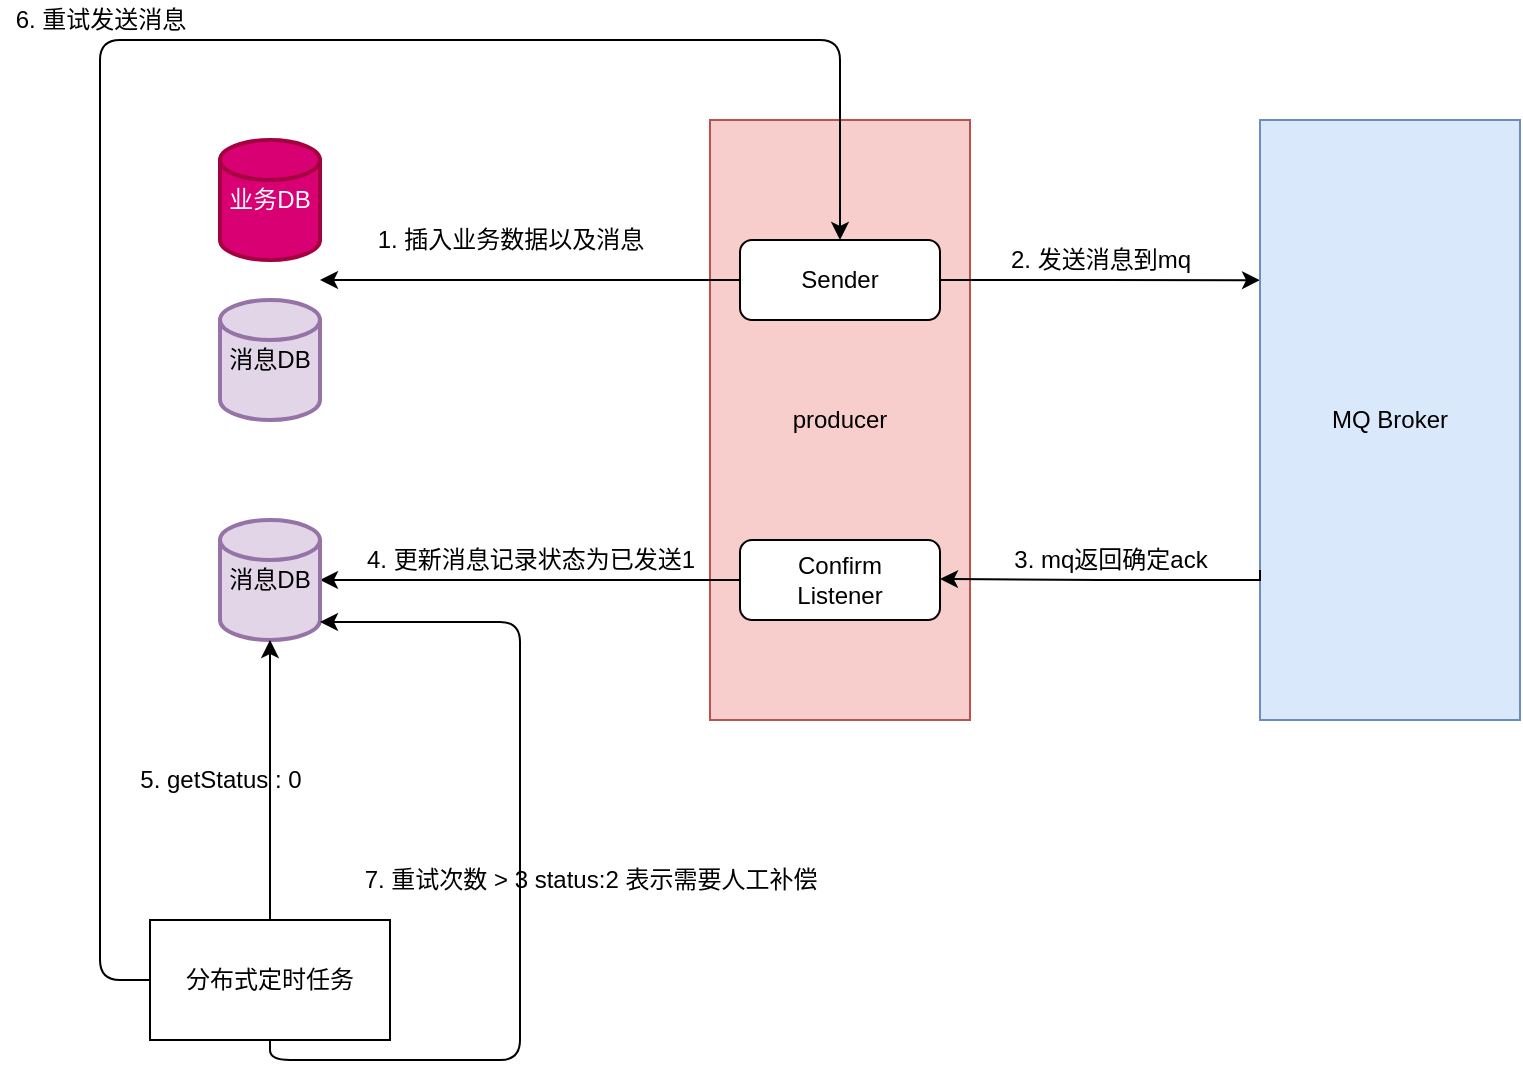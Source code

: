 <mxfile version="14.1.1" type="github">
  <diagram id="gbhnheyR5VKLEo0fLliC" name="第 1 页">
    <mxGraphModel dx="1368" dy="641" grid="1" gridSize="10" guides="1" tooltips="1" connect="1" arrows="1" fold="1" page="1" pageScale="1" pageWidth="827" pageHeight="1169" math="0" shadow="0">
      <root>
        <mxCell id="0" />
        <mxCell id="1" parent="0" />
        <mxCell id="odurVu-BpZ1vZmtzO7_A-1" value="producer" style="rounded=0;whiteSpace=wrap;html=1;fillColor=#f8cecc;strokeColor=#b85450;" vertex="1" parent="1">
          <mxGeometry x="405" y="300" width="130" height="300" as="geometry" />
        </mxCell>
        <mxCell id="odurVu-BpZ1vZmtzO7_A-12" style="edgeStyle=orthogonalEdgeStyle;rounded=0;orthogonalLoop=1;jettySize=auto;html=1;" edge="1" parent="1" source="odurVu-BpZ1vZmtzO7_A-3">
          <mxGeometry relative="1" as="geometry">
            <mxPoint x="210" y="380" as="targetPoint" />
          </mxGeometry>
        </mxCell>
        <mxCell id="odurVu-BpZ1vZmtzO7_A-20" style="edgeStyle=orthogonalEdgeStyle;rounded=0;orthogonalLoop=1;jettySize=auto;html=1;entryX=0;entryY=0.267;entryDx=0;entryDy=0;entryPerimeter=0;" edge="1" parent="1" source="odurVu-BpZ1vZmtzO7_A-3" target="odurVu-BpZ1vZmtzO7_A-15">
          <mxGeometry relative="1" as="geometry">
            <mxPoint x="680" y="380" as="targetPoint" />
          </mxGeometry>
        </mxCell>
        <mxCell id="odurVu-BpZ1vZmtzO7_A-3" value="Sender" style="rounded=1;whiteSpace=wrap;html=1;" vertex="1" parent="1">
          <mxGeometry x="420" y="360" width="100" height="40" as="geometry" />
        </mxCell>
        <mxCell id="odurVu-BpZ1vZmtzO7_A-4" style="edgeStyle=orthogonalEdgeStyle;rounded=0;orthogonalLoop=1;jettySize=auto;html=1;exitX=0.5;exitY=1;exitDx=0;exitDy=0;" edge="1" parent="1" source="odurVu-BpZ1vZmtzO7_A-3" target="odurVu-BpZ1vZmtzO7_A-3">
          <mxGeometry relative="1" as="geometry" />
        </mxCell>
        <mxCell id="odurVu-BpZ1vZmtzO7_A-29" style="edgeStyle=orthogonalEdgeStyle;rounded=0;orthogonalLoop=1;jettySize=auto;html=1;entryX=1;entryY=0.5;entryDx=0;entryDy=0;entryPerimeter=0;" edge="1" parent="1" source="odurVu-BpZ1vZmtzO7_A-6" target="odurVu-BpZ1vZmtzO7_A-28">
          <mxGeometry relative="1" as="geometry" />
        </mxCell>
        <mxCell id="odurVu-BpZ1vZmtzO7_A-6" value="Confirm&lt;br&gt;Listener" style="rounded=1;whiteSpace=wrap;html=1;" vertex="1" parent="1">
          <mxGeometry x="420" y="510" width="100" height="40" as="geometry" />
        </mxCell>
        <mxCell id="odurVu-BpZ1vZmtzO7_A-8" value="业务DB" style="strokeWidth=2;html=1;shape=mxgraph.flowchart.database;whiteSpace=wrap;fillColor=#d80073;strokeColor=#A50040;fontColor=#ffffff;" vertex="1" parent="1">
          <mxGeometry x="160" y="310" width="50" height="60" as="geometry" />
        </mxCell>
        <mxCell id="odurVu-BpZ1vZmtzO7_A-11" value="消息DB" style="strokeWidth=2;html=1;shape=mxgraph.flowchart.database;whiteSpace=wrap;fillColor=#e1d5e7;strokeColor=#9673a6;" vertex="1" parent="1">
          <mxGeometry x="160" y="390" width="50" height="60" as="geometry" />
        </mxCell>
        <mxCell id="odurVu-BpZ1vZmtzO7_A-13" value="1. 插入业务数据以及消息" style="text;html=1;align=center;verticalAlign=middle;resizable=0;points=[];autosize=1;" vertex="1" parent="1">
          <mxGeometry x="230" y="350" width="150" height="20" as="geometry" />
        </mxCell>
        <mxCell id="odurVu-BpZ1vZmtzO7_A-15" value="MQ Broker" style="rounded=0;whiteSpace=wrap;html=1;fillColor=#dae8fc;strokeColor=#6c8ebf;" vertex="1" parent="1">
          <mxGeometry x="680" y="300" width="130" height="300" as="geometry" />
        </mxCell>
        <mxCell id="odurVu-BpZ1vZmtzO7_A-21" value="2. 发送消息到mq" style="text;html=1;align=center;verticalAlign=middle;resizable=0;points=[];autosize=1;" vertex="1" parent="1">
          <mxGeometry x="545" y="360" width="110" height="20" as="geometry" />
        </mxCell>
        <mxCell id="odurVu-BpZ1vZmtzO7_A-26" style="edgeStyle=orthogonalEdgeStyle;rounded=0;orthogonalLoop=1;jettySize=auto;html=1;exitX=0;exitY=0.75;exitDx=0;exitDy=0;" edge="1" parent="1" source="odurVu-BpZ1vZmtzO7_A-15">
          <mxGeometry relative="1" as="geometry">
            <mxPoint x="520" y="529.5" as="targetPoint" />
            <mxPoint x="600" y="560" as="sourcePoint" />
            <Array as="points">
              <mxPoint x="680" y="530" />
              <mxPoint x="600" y="530" />
            </Array>
          </mxGeometry>
        </mxCell>
        <mxCell id="odurVu-BpZ1vZmtzO7_A-27" value="3. mq返回确定ack" style="text;html=1;align=center;verticalAlign=middle;resizable=0;points=[];autosize=1;" vertex="1" parent="1">
          <mxGeometry x="550" y="510" width="110" height="20" as="geometry" />
        </mxCell>
        <mxCell id="odurVu-BpZ1vZmtzO7_A-28" value="消息DB" style="strokeWidth=2;html=1;shape=mxgraph.flowchart.database;whiteSpace=wrap;fillColor=#e1d5e7;strokeColor=#9673a6;" vertex="1" parent="1">
          <mxGeometry x="160" y="500" width="50" height="60" as="geometry" />
        </mxCell>
        <mxCell id="odurVu-BpZ1vZmtzO7_A-30" value="4. 更新消息记录状态为已发送1" style="text;html=1;align=center;verticalAlign=middle;resizable=0;points=[];autosize=1;" vertex="1" parent="1">
          <mxGeometry x="225" y="510" width="180" height="20" as="geometry" />
        </mxCell>
        <mxCell id="odurVu-BpZ1vZmtzO7_A-32" style="edgeStyle=orthogonalEdgeStyle;rounded=0;orthogonalLoop=1;jettySize=auto;html=1;entryX=0.5;entryY=1;entryDx=0;entryDy=0;entryPerimeter=0;" edge="1" parent="1" source="odurVu-BpZ1vZmtzO7_A-31" target="odurVu-BpZ1vZmtzO7_A-28">
          <mxGeometry relative="1" as="geometry" />
        </mxCell>
        <mxCell id="odurVu-BpZ1vZmtzO7_A-31" value="分布式定时任务" style="rounded=0;whiteSpace=wrap;html=1;" vertex="1" parent="1">
          <mxGeometry x="125" y="700" width="120" height="60" as="geometry" />
        </mxCell>
        <mxCell id="odurVu-BpZ1vZmtzO7_A-33" value="5. getStatus : 0" style="text;html=1;align=center;verticalAlign=middle;resizable=0;points=[];autosize=1;" vertex="1" parent="1">
          <mxGeometry x="110" y="620" width="100" height="20" as="geometry" />
        </mxCell>
        <mxCell id="odurVu-BpZ1vZmtzO7_A-36" value="" style="endArrow=classic;html=1;edgeStyle=orthogonalEdgeStyle;exitX=0.5;exitY=1;exitDx=0;exitDy=0;entryX=1;entryY=0.85;entryDx=0;entryDy=0;entryPerimeter=0;" edge="1" parent="1" source="odurVu-BpZ1vZmtzO7_A-31" target="odurVu-BpZ1vZmtzO7_A-28">
          <mxGeometry width="50" height="50" relative="1" as="geometry">
            <mxPoint x="350" y="790" as="sourcePoint" />
            <mxPoint x="400" y="740" as="targetPoint" />
            <Array as="points">
              <mxPoint x="185" y="770" />
              <mxPoint x="310" y="770" />
              <mxPoint x="310" y="551" />
            </Array>
          </mxGeometry>
        </mxCell>
        <mxCell id="odurVu-BpZ1vZmtzO7_A-38" value="" style="endArrow=classic;html=1;edgeStyle=orthogonalEdgeStyle;exitX=0;exitY=0.5;exitDx=0;exitDy=0;entryX=0.5;entryY=0;entryDx=0;entryDy=0;" edge="1" parent="1" source="odurVu-BpZ1vZmtzO7_A-31" target="odurVu-BpZ1vZmtzO7_A-3">
          <mxGeometry width="50" height="50" relative="1" as="geometry">
            <mxPoint x="40" y="800" as="sourcePoint" />
            <mxPoint x="40" y="640" as="targetPoint" />
            <Array as="points">
              <mxPoint x="100" y="730" />
              <mxPoint x="100" y="260" />
              <mxPoint x="470" y="260" />
            </Array>
          </mxGeometry>
        </mxCell>
        <mxCell id="odurVu-BpZ1vZmtzO7_A-39" value="6. 重试发送消息" style="text;html=1;align=center;verticalAlign=middle;resizable=0;points=[];autosize=1;" vertex="1" parent="1">
          <mxGeometry x="50" y="240" width="100" height="20" as="geometry" />
        </mxCell>
        <mxCell id="odurVu-BpZ1vZmtzO7_A-40" value="7. 重试次数 &amp;gt; 3 status:2 表示需要人工补偿" style="text;html=1;align=center;verticalAlign=middle;resizable=0;points=[];autosize=1;" vertex="1" parent="1">
          <mxGeometry x="225" y="670" width="240" height="20" as="geometry" />
        </mxCell>
      </root>
    </mxGraphModel>
  </diagram>
</mxfile>
